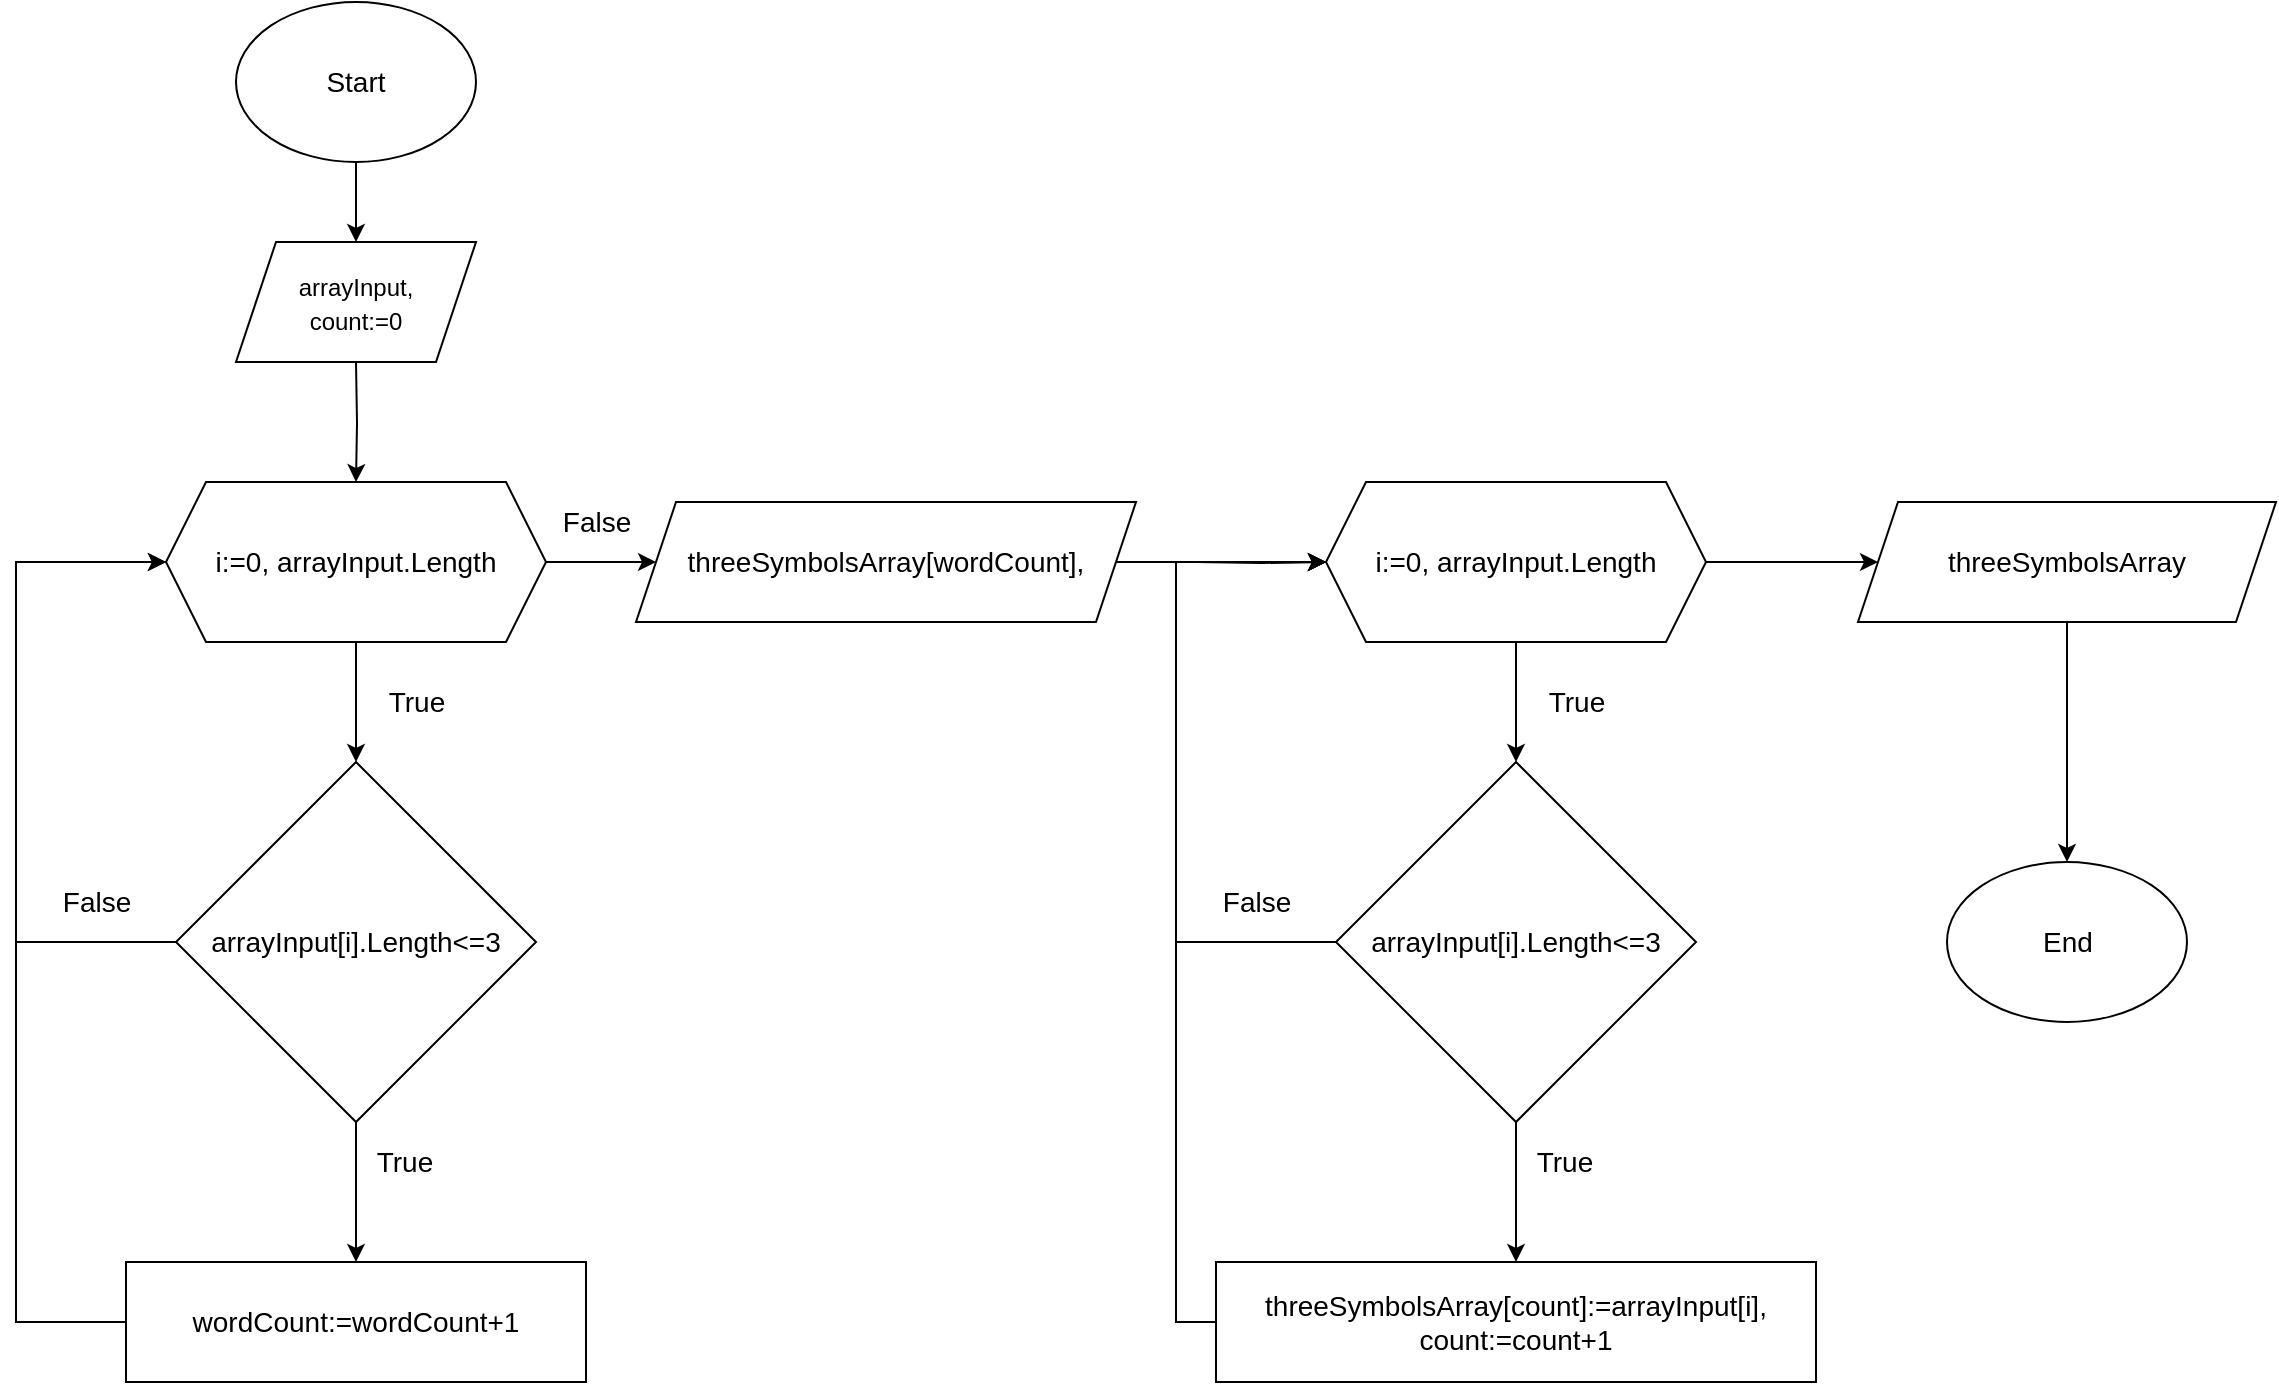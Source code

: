 <mxfile version="16.1.2" type="device"><diagram id="uxm2OugMXv17M6VIuQM_" name="Страница 1"><mxGraphModel dx="1082" dy="1225" grid="1" gridSize="10" guides="1" tooltips="1" connect="1" arrows="1" fold="1" page="1" pageScale="1" pageWidth="827" pageHeight="1169" math="0" shadow="0"><root><mxCell id="0"/><mxCell id="1" parent="0"/><mxCell id="VCDlEnHA8Nem8jr0bIxg-3" style="edgeStyle=orthogonalEdgeStyle;rounded=0;orthogonalLoop=1;jettySize=auto;html=1;entryX=0.5;entryY=0;entryDx=0;entryDy=0;" edge="1" parent="1" source="VCDlEnHA8Nem8jr0bIxg-1"><mxGeometry relative="1" as="geometry"><mxPoint x="370" y="190" as="targetPoint"/></mxGeometry></mxCell><mxCell id="VCDlEnHA8Nem8jr0bIxg-1" value="&lt;font style=&quot;font-size: 14px&quot;&gt;Start&lt;/font&gt;" style="ellipse;whiteSpace=wrap;html=1;" vertex="1" parent="1"><mxGeometry x="310" y="70" width="120" height="80" as="geometry"/></mxCell><mxCell id="VCDlEnHA8Nem8jr0bIxg-5" style="edgeStyle=orthogonalEdgeStyle;rounded=0;orthogonalLoop=1;jettySize=auto;html=1;entryX=0.5;entryY=0;entryDx=0;entryDy=0;" edge="1" parent="1" target="VCDlEnHA8Nem8jr0bIxg-4"><mxGeometry relative="1" as="geometry"><mxPoint x="370" y="250" as="sourcePoint"/></mxGeometry></mxCell><mxCell id="VCDlEnHA8Nem8jr0bIxg-9" style="edgeStyle=orthogonalEdgeStyle;rounded=0;orthogonalLoop=1;jettySize=auto;html=1;entryX=0.5;entryY=0;entryDx=0;entryDy=0;fontSize=14;" edge="1" parent="1" source="VCDlEnHA8Nem8jr0bIxg-4" target="VCDlEnHA8Nem8jr0bIxg-6"><mxGeometry relative="1" as="geometry"/></mxCell><mxCell id="VCDlEnHA8Nem8jr0bIxg-18" style="edgeStyle=orthogonalEdgeStyle;rounded=0;orthogonalLoop=1;jettySize=auto;html=1;entryX=0;entryY=0.5;entryDx=0;entryDy=0;fontSize=14;" edge="1" parent="1" source="VCDlEnHA8Nem8jr0bIxg-4" target="VCDlEnHA8Nem8jr0bIxg-20"><mxGeometry relative="1" as="geometry"><mxPoint x="550" y="350" as="targetPoint"/></mxGeometry></mxCell><mxCell id="VCDlEnHA8Nem8jr0bIxg-4" value="&lt;font style=&quot;font-size: 14px&quot;&gt;i:=0, arrayInput.Length&lt;/font&gt;" style="shape=hexagon;perimeter=hexagonPerimeter2;whiteSpace=wrap;html=1;fixedSize=1;" vertex="1" parent="1"><mxGeometry x="275" y="310" width="190" height="80" as="geometry"/></mxCell><mxCell id="VCDlEnHA8Nem8jr0bIxg-11" style="edgeStyle=orthogonalEdgeStyle;rounded=0;orthogonalLoop=1;jettySize=auto;html=1;fontSize=14;" edge="1" parent="1" source="VCDlEnHA8Nem8jr0bIxg-6" target="VCDlEnHA8Nem8jr0bIxg-10"><mxGeometry relative="1" as="geometry"/></mxCell><mxCell id="VCDlEnHA8Nem8jr0bIxg-14" style="edgeStyle=orthogonalEdgeStyle;rounded=0;orthogonalLoop=1;jettySize=auto;html=1;fontSize=14;entryX=0;entryY=0.5;entryDx=0;entryDy=0;exitX=0;exitY=0.5;exitDx=0;exitDy=0;" edge="1" parent="1" source="VCDlEnHA8Nem8jr0bIxg-6" target="VCDlEnHA8Nem8jr0bIxg-4"><mxGeometry relative="1" as="geometry"><mxPoint x="120" y="360" as="targetPoint"/><Array as="points"><mxPoint x="200" y="540"/><mxPoint x="200" y="350"/></Array></mxGeometry></mxCell><mxCell id="VCDlEnHA8Nem8jr0bIxg-6" value="&lt;font style=&quot;font-size: 14px&quot;&gt;arrayInput[i].Length&amp;lt;=3&lt;/font&gt;" style="rhombus;whiteSpace=wrap;html=1;" vertex="1" parent="1"><mxGeometry x="280" y="450" width="180" height="180" as="geometry"/></mxCell><mxCell id="VCDlEnHA8Nem8jr0bIxg-8" value="&lt;span style=&quot;font-size: 12px&quot;&gt;arrayInput,&lt;/span&gt;&lt;br style=&quot;font-size: 12px&quot;&gt;&lt;span style=&quot;font-size: 12px&quot;&gt;count:=0&lt;/span&gt;" style="shape=parallelogram;perimeter=parallelogramPerimeter;whiteSpace=wrap;html=1;fixedSize=1;fontSize=14;" vertex="1" parent="1"><mxGeometry x="310" y="190" width="120" height="60" as="geometry"/></mxCell><mxCell id="VCDlEnHA8Nem8jr0bIxg-13" style="edgeStyle=orthogonalEdgeStyle;rounded=0;orthogonalLoop=1;jettySize=auto;html=1;fontSize=14;entryX=0;entryY=0.5;entryDx=0;entryDy=0;" edge="1" parent="1" source="VCDlEnHA8Nem8jr0bIxg-10" target="VCDlEnHA8Nem8jr0bIxg-4"><mxGeometry relative="1" as="geometry"><mxPoint x="180" y="360" as="targetPoint"/><Array as="points"><mxPoint x="200" y="730"/><mxPoint x="200" y="350"/></Array></mxGeometry></mxCell><mxCell id="VCDlEnHA8Nem8jr0bIxg-10" value="wordCount:=wordCount+1" style="rounded=0;whiteSpace=wrap;html=1;fontSize=14;" vertex="1" parent="1"><mxGeometry x="255" y="700" width="230" height="60" as="geometry"/></mxCell><mxCell id="VCDlEnHA8Nem8jr0bIxg-12" value="True" style="text;html=1;align=center;verticalAlign=middle;resizable=0;points=[];autosize=1;strokeColor=none;fillColor=none;fontSize=14;" vertex="1" parent="1"><mxGeometry x="374" y="640" width="40" height="20" as="geometry"/></mxCell><mxCell id="VCDlEnHA8Nem8jr0bIxg-15" value="False" style="text;html=1;align=center;verticalAlign=middle;resizable=0;points=[];autosize=1;strokeColor=none;fillColor=none;fontSize=14;" vertex="1" parent="1"><mxGeometry x="215" y="510" width="50" height="20" as="geometry"/></mxCell><mxCell id="VCDlEnHA8Nem8jr0bIxg-16" value="True" style="text;html=1;align=center;verticalAlign=middle;resizable=0;points=[];autosize=1;strokeColor=none;fillColor=none;fontSize=14;" vertex="1" parent="1"><mxGeometry x="380" y="410" width="40" height="20" as="geometry"/></mxCell><mxCell id="VCDlEnHA8Nem8jr0bIxg-19" value="False" style="text;html=1;align=center;verticalAlign=middle;resizable=0;points=[];autosize=1;strokeColor=none;fillColor=none;fontSize=14;" vertex="1" parent="1"><mxGeometry x="465" y="320" width="50" height="20" as="geometry"/></mxCell><mxCell id="VCDlEnHA8Nem8jr0bIxg-34" style="edgeStyle=orthogonalEdgeStyle;rounded=0;orthogonalLoop=1;jettySize=auto;html=1;entryX=0;entryY=0.5;entryDx=0;entryDy=0;fontSize=14;" edge="1" parent="1" target="VCDlEnHA8Nem8jr0bIxg-24"><mxGeometry relative="1" as="geometry"><mxPoint x="790" y="350" as="sourcePoint"/></mxGeometry></mxCell><mxCell id="VCDlEnHA8Nem8jr0bIxg-35" style="edgeStyle=orthogonalEdgeStyle;rounded=0;orthogonalLoop=1;jettySize=auto;html=1;entryX=0;entryY=0.5;entryDx=0;entryDy=0;fontSize=14;" edge="1" parent="1" source="VCDlEnHA8Nem8jr0bIxg-20" target="VCDlEnHA8Nem8jr0bIxg-24"><mxGeometry relative="1" as="geometry"/></mxCell><mxCell id="VCDlEnHA8Nem8jr0bIxg-20" value="threeSymbolsArray[wordCount]," style="shape=parallelogram;perimeter=parallelogramPerimeter;whiteSpace=wrap;html=1;fixedSize=1;fontSize=14;" vertex="1" parent="1"><mxGeometry x="510" y="320" width="250" height="60" as="geometry"/></mxCell><mxCell id="VCDlEnHA8Nem8jr0bIxg-22" value="End" style="ellipse;whiteSpace=wrap;html=1;fontSize=14;" vertex="1" parent="1"><mxGeometry x="1165.5" y="500" width="120" height="80" as="geometry"/></mxCell><mxCell id="VCDlEnHA8Nem8jr0bIxg-23" style="edgeStyle=orthogonalEdgeStyle;rounded=0;orthogonalLoop=1;jettySize=auto;html=1;entryX=0.5;entryY=0;entryDx=0;entryDy=0;fontSize=14;" edge="1" parent="1" source="VCDlEnHA8Nem8jr0bIxg-24" target="VCDlEnHA8Nem8jr0bIxg-27"><mxGeometry relative="1" as="geometry"/></mxCell><mxCell id="VCDlEnHA8Nem8jr0bIxg-37" style="edgeStyle=orthogonalEdgeStyle;rounded=0;orthogonalLoop=1;jettySize=auto;html=1;entryX=0;entryY=0.5;entryDx=0;entryDy=0;fontSize=14;" edge="1" parent="1" source="VCDlEnHA8Nem8jr0bIxg-24" target="VCDlEnHA8Nem8jr0bIxg-36"><mxGeometry relative="1" as="geometry"/></mxCell><mxCell id="VCDlEnHA8Nem8jr0bIxg-24" value="&lt;span style=&quot;font-size: 14px&quot;&gt;i:=0, arrayInput.Length&lt;/span&gt;" style="shape=hexagon;perimeter=hexagonPerimeter2;whiteSpace=wrap;html=1;fixedSize=1;" vertex="1" parent="1"><mxGeometry x="855" y="310" width="190" height="80" as="geometry"/></mxCell><mxCell id="VCDlEnHA8Nem8jr0bIxg-25" style="edgeStyle=orthogonalEdgeStyle;rounded=0;orthogonalLoop=1;jettySize=auto;html=1;fontSize=14;" edge="1" parent="1" source="VCDlEnHA8Nem8jr0bIxg-27" target="VCDlEnHA8Nem8jr0bIxg-29"><mxGeometry relative="1" as="geometry"/></mxCell><mxCell id="VCDlEnHA8Nem8jr0bIxg-26" style="edgeStyle=orthogonalEdgeStyle;rounded=0;orthogonalLoop=1;jettySize=auto;html=1;fontSize=14;entryX=0;entryY=0.5;entryDx=0;entryDy=0;exitX=0;exitY=0.5;exitDx=0;exitDy=0;" edge="1" parent="1" source="VCDlEnHA8Nem8jr0bIxg-27" target="VCDlEnHA8Nem8jr0bIxg-24"><mxGeometry relative="1" as="geometry"><mxPoint x="700" y="360" as="targetPoint"/><Array as="points"><mxPoint x="780" y="540"/><mxPoint x="780" y="350"/></Array></mxGeometry></mxCell><mxCell id="VCDlEnHA8Nem8jr0bIxg-27" value="&lt;font style=&quot;font-size: 14px&quot;&gt;arrayInput[i].Length&amp;lt;=3&lt;/font&gt;" style="rhombus;whiteSpace=wrap;html=1;" vertex="1" parent="1"><mxGeometry x="860" y="450" width="180" height="180" as="geometry"/></mxCell><mxCell id="VCDlEnHA8Nem8jr0bIxg-28" style="edgeStyle=orthogonalEdgeStyle;rounded=0;orthogonalLoop=1;jettySize=auto;html=1;fontSize=14;entryX=0;entryY=0.5;entryDx=0;entryDy=0;" edge="1" parent="1" source="VCDlEnHA8Nem8jr0bIxg-29" target="VCDlEnHA8Nem8jr0bIxg-24"><mxGeometry relative="1" as="geometry"><mxPoint x="760" y="360" as="targetPoint"/><Array as="points"><mxPoint x="780" y="730"/><mxPoint x="780" y="350"/></Array></mxGeometry></mxCell><mxCell id="VCDlEnHA8Nem8jr0bIxg-29" value="threeSymbolsArray[count]:=arrayInput[i],&lt;br&gt;count:=count+1" style="rounded=0;whiteSpace=wrap;html=1;fontSize=14;" vertex="1" parent="1"><mxGeometry x="800" y="700" width="300" height="60" as="geometry"/></mxCell><mxCell id="VCDlEnHA8Nem8jr0bIxg-30" value="True" style="text;html=1;align=center;verticalAlign=middle;resizable=0;points=[];autosize=1;strokeColor=none;fillColor=none;fontSize=14;" vertex="1" parent="1"><mxGeometry x="954" y="640" width="40" height="20" as="geometry"/></mxCell><mxCell id="VCDlEnHA8Nem8jr0bIxg-31" value="False" style="text;html=1;align=center;verticalAlign=middle;resizable=0;points=[];autosize=1;strokeColor=none;fillColor=none;fontSize=14;" vertex="1" parent="1"><mxGeometry x="795" y="510" width="50" height="20" as="geometry"/></mxCell><mxCell id="VCDlEnHA8Nem8jr0bIxg-32" value="True" style="text;html=1;align=center;verticalAlign=middle;resizable=0;points=[];autosize=1;strokeColor=none;fillColor=none;fontSize=14;" vertex="1" parent="1"><mxGeometry x="960" y="410" width="40" height="20" as="geometry"/></mxCell><mxCell id="VCDlEnHA8Nem8jr0bIxg-38" style="edgeStyle=orthogonalEdgeStyle;rounded=0;orthogonalLoop=1;jettySize=auto;html=1;entryX=0.5;entryY=0;entryDx=0;entryDy=0;fontSize=14;" edge="1" parent="1" source="VCDlEnHA8Nem8jr0bIxg-36" target="VCDlEnHA8Nem8jr0bIxg-22"><mxGeometry relative="1" as="geometry"/></mxCell><mxCell id="VCDlEnHA8Nem8jr0bIxg-36" value="&lt;span&gt;threeSymbolsArray&lt;/span&gt;" style="shape=parallelogram;perimeter=parallelogramPerimeter;whiteSpace=wrap;html=1;fixedSize=1;fontSize=14;" vertex="1" parent="1"><mxGeometry x="1121" y="320" width="209" height="60" as="geometry"/></mxCell></root></mxGraphModel></diagram></mxfile>